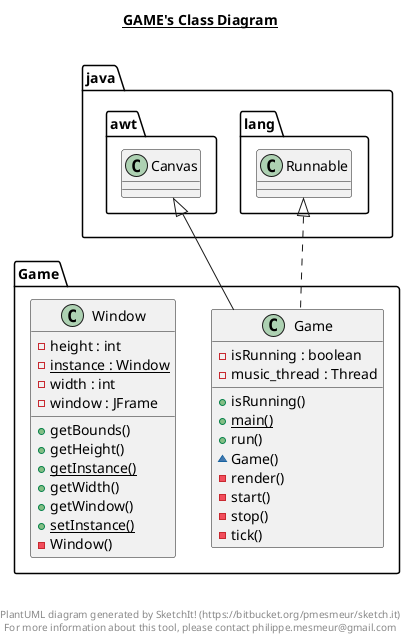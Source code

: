 @startuml

title __GAME's Class Diagram__\n

  namespace Game {
    class Game.Game {
        - isRunning : boolean
        - music_thread : Thread
        + isRunning()
        {static} + main()
        + run()
        ~ Game()
        - render()
        - start()
        - stop()
        - tick()
    }
  }
  

  namespace Game {
    class Game.Window {
        - height : int
        {static} - instance : Window
        - width : int
        - window : JFrame
        + getBounds()
        + getHeight()
        {static} + getInstance()
        + getWidth()
        + getWindow()
        {static} + setInstance()
        - Window()
    }
  }
  

  Game.Game .up.|> java.lang.Runnable
  Game.Game -up-|> java.awt.Canvas


right footer


PlantUML diagram generated by SketchIt! (https://bitbucket.org/pmesmeur/sketch.it)
For more information about this tool, please contact philippe.mesmeur@gmail.com
endfooter

@enduml
